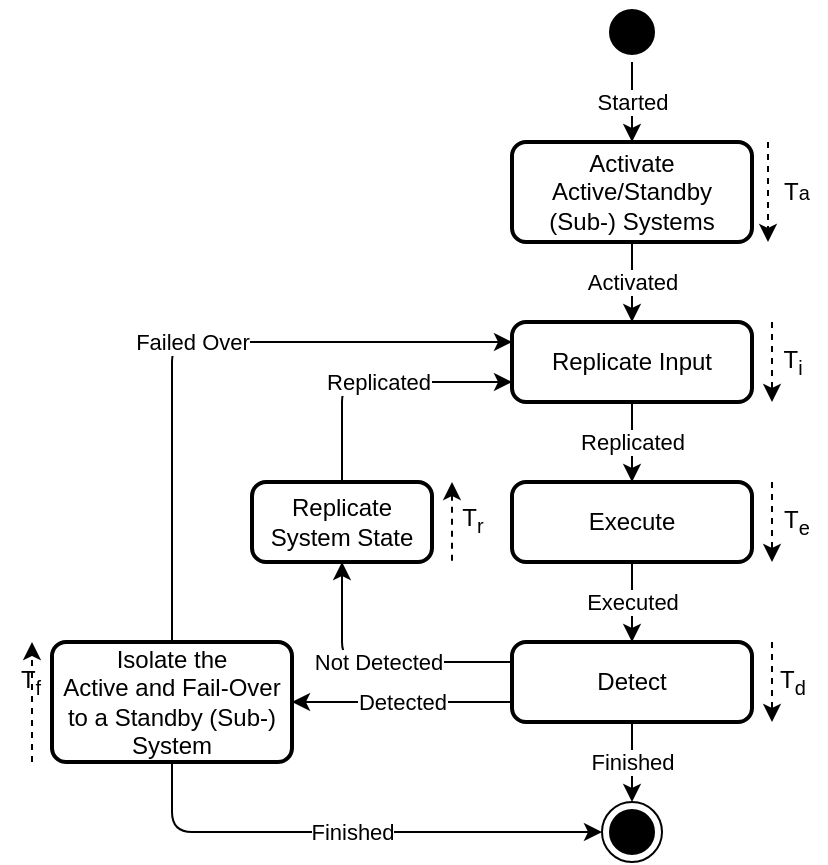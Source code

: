 <mxfile version="13.1.2" type="device"><diagram id="oHghMK6jnbWY_FbFMcWU" name="Page-1"><mxGraphModel dx="786" dy="442" grid="1" gridSize="10" guides="1" tooltips="1" connect="1" arrows="1" fold="1" page="1" pageScale="1" pageWidth="850" pageHeight="1100" math="0" shadow="0"><root><mxCell id="0"/><mxCell id="1" parent="0"/><mxCell id="w__lksgqEmfKCiJjB-nQ-2" value="Detect" style="rounded=1;whiteSpace=wrap;html=1;absoluteArcSize=1;arcSize=14;strokeWidth=2;" parent="1" vertex="1"><mxGeometry x="280" y="360" width="120" height="40" as="geometry"/></mxCell><mxCell id="w__lksgqEmfKCiJjB-nQ-4" value="Isolate the Active&amp;nbsp;and&amp;nbsp;Fail-Over to a Standby (Sub-) System" style="rounded=1;whiteSpace=wrap;html=1;absoluteArcSize=1;arcSize=14;strokeWidth=2;" parent="1" vertex="1"><mxGeometry x="50" y="360" width="120" height="60" as="geometry"/></mxCell><mxCell id="w__lksgqEmfKCiJjB-nQ-6" value="Detected" style="endArrow=classic;html=1;exitX=0;exitY=0.75;exitDx=0;exitDy=0;entryX=1;entryY=0.5;entryDx=0;entryDy=0;" parent="1" source="w__lksgqEmfKCiJjB-nQ-2" target="w__lksgqEmfKCiJjB-nQ-4" edge="1"><mxGeometry width="50" height="50" relative="1" as="geometry"><mxPoint x="320" y="460" as="sourcePoint"/><mxPoint x="340" y="430" as="targetPoint"/></mxGeometry></mxCell><mxCell id="w__lksgqEmfKCiJjB-nQ-12" value="Not Detected" style="endArrow=classic;html=1;exitX=0;exitY=0.25;exitDx=0;exitDy=0;entryX=0.5;entryY=1;entryDx=0;entryDy=0;" parent="1" source="w__lksgqEmfKCiJjB-nQ-2" target="w__lksgqEmfKCiJjB-nQ-30" edge="1"><mxGeometry width="50" height="50" relative="1" as="geometry"><mxPoint x="280" y="520" as="sourcePoint"/><mxPoint x="410" y="260" as="targetPoint"/><Array as="points"><mxPoint x="195" y="370"/></Array></mxGeometry></mxCell><mxCell id="w__lksgqEmfKCiJjB-nQ-13" value="" style="endArrow=classic;html=1;dashed=1;" parent="1" edge="1"><mxGeometry width="50" height="50" relative="1" as="geometry"><mxPoint x="410" y="360" as="sourcePoint"/><mxPoint x="410" y="400" as="targetPoint"/></mxGeometry></mxCell><mxCell id="w__lksgqEmfKCiJjB-nQ-19" value="T&lt;sub&gt;d&lt;/sub&gt;" style="text;html=1;align=center;verticalAlign=middle;resizable=0;points=[];autosize=1;" parent="1" vertex="1"><mxGeometry x="405" y="370" width="30" height="20" as="geometry"/></mxCell><mxCell id="w__lksgqEmfKCiJjB-nQ-20" value="Activate Active/Standby&lt;br&gt;(Sub-) Systems" style="rounded=1;whiteSpace=wrap;html=1;absoluteArcSize=1;arcSize=14;strokeWidth=2;" parent="1" vertex="1"><mxGeometry x="280" y="110" width="120" height="50" as="geometry"/></mxCell><mxCell id="w__lksgqEmfKCiJjB-nQ-21" value="Executed" style="endArrow=classic;html=1;exitX=0.5;exitY=1;exitDx=0;exitDy=0;" parent="1" source="w__lksgqEmfKCiJjB-nQ-26" target="w__lksgqEmfKCiJjB-nQ-2" edge="1"><mxGeometry width="50" height="50" relative="1" as="geometry"><mxPoint x="510" y="340" as="sourcePoint"/><mxPoint x="440" y="330" as="targetPoint"/></mxGeometry></mxCell><mxCell id="w__lksgqEmfKCiJjB-nQ-22" value="" style="endArrow=classic;html=1;dashed=1;" parent="1" edge="1"><mxGeometry width="50" height="50" relative="1" as="geometry"><mxPoint x="408" y="110" as="sourcePoint"/><mxPoint x="408" y="160" as="targetPoint"/></mxGeometry></mxCell><mxCell id="w__lksgqEmfKCiJjB-nQ-23" value="T&lt;font size=&quot;1&quot;&gt;a&lt;/font&gt;" style="text;html=1;align=center;verticalAlign=middle;resizable=0;points=[];autosize=1;" parent="1" vertex="1"><mxGeometry x="407" y="125" width="30" height="20" as="geometry"/></mxCell><mxCell id="w__lksgqEmfKCiJjB-nQ-24" value="" style="endArrow=classic;html=1;dashed=1;" parent="1" edge="1"><mxGeometry width="50" height="50" relative="1" as="geometry"><mxPoint x="40" y="420" as="sourcePoint"/><mxPoint x="40" y="360" as="targetPoint"/></mxGeometry></mxCell><mxCell id="w__lksgqEmfKCiJjB-nQ-25" value="T&lt;sub&gt;f&lt;/sub&gt;" style="text;html=1;align=center;verticalAlign=middle;resizable=0;points=[];autosize=1;" parent="1" vertex="1"><mxGeometry x="24" y="370" width="30" height="20" as="geometry"/></mxCell><mxCell id="w__lksgqEmfKCiJjB-nQ-26" value="Execute" style="rounded=1;whiteSpace=wrap;html=1;absoluteArcSize=1;arcSize=14;strokeWidth=2;" parent="1" vertex="1"><mxGeometry x="280" y="280" width="120" height="40" as="geometry"/></mxCell><mxCell id="w__lksgqEmfKCiJjB-nQ-27" value="" style="endArrow=classic;html=1;dashed=1;" parent="1" edge="1"><mxGeometry width="50" height="50" relative="1" as="geometry"><mxPoint x="410" y="280" as="sourcePoint"/><mxPoint x="410" y="320" as="targetPoint"/></mxGeometry></mxCell><mxCell id="w__lksgqEmfKCiJjB-nQ-28" value="T&lt;sub&gt;e&lt;/sub&gt;" style="text;html=1;align=center;verticalAlign=middle;resizable=0;points=[];autosize=1;" parent="1" vertex="1"><mxGeometry x="407" y="290" width="30" height="20" as="geometry"/></mxCell><mxCell id="w__lksgqEmfKCiJjB-nQ-29" value="Activated" style="endArrow=classic;html=1;entryX=0.5;entryY=0;entryDx=0;entryDy=0;exitX=0.5;exitY=1;exitDx=0;exitDy=0;" parent="1" source="w__lksgqEmfKCiJjB-nQ-20" target="w__lksgqEmfKCiJjB-nQ-34" edge="1"><mxGeometry width="50" height="50" relative="1" as="geometry"><mxPoint x="490" y="158" as="sourcePoint"/><mxPoint x="470" y="180" as="targetPoint"/></mxGeometry></mxCell><mxCell id="w__lksgqEmfKCiJjB-nQ-30" value="Replicate System State" style="rounded=1;whiteSpace=wrap;html=1;absoluteArcSize=1;arcSize=14;strokeWidth=2;" parent="1" vertex="1"><mxGeometry x="150" y="280" width="90" height="40" as="geometry"/></mxCell><mxCell id="w__lksgqEmfKCiJjB-nQ-31" value="Replicated" style="endArrow=classic;html=1;exitX=0.5;exitY=0;exitDx=0;exitDy=0;entryX=0;entryY=0.75;entryDx=0;entryDy=0;" parent="1" source="w__lksgqEmfKCiJjB-nQ-30" target="w__lksgqEmfKCiJjB-nQ-34" edge="1"><mxGeometry width="50" height="50" relative="1" as="geometry"><mxPoint x="370" y="330" as="sourcePoint"/><mxPoint x="270" y="230" as="targetPoint"/><Array as="points"><mxPoint x="195" y="230"/></Array></mxGeometry></mxCell><mxCell id="w__lksgqEmfKCiJjB-nQ-32" value="" style="endArrow=none;html=1;dashed=1;endFill=0;startArrow=classic;startFill=1;" parent="1" edge="1"><mxGeometry width="50" height="50" relative="1" as="geometry"><mxPoint x="250" y="280" as="sourcePoint"/><mxPoint x="250" y="320" as="targetPoint"/></mxGeometry></mxCell><mxCell id="w__lksgqEmfKCiJjB-nQ-33" value="T&lt;sub&gt;r&lt;/sub&gt;" style="text;html=1;align=center;verticalAlign=middle;resizable=0;points=[];autosize=1;" parent="1" vertex="1"><mxGeometry x="245" y="289" width="30" height="20" as="geometry"/></mxCell><mxCell id="w__lksgqEmfKCiJjB-nQ-34" value="Replicate Input" style="rounded=1;whiteSpace=wrap;html=1;absoluteArcSize=1;arcSize=14;strokeWidth=2;" parent="1" vertex="1"><mxGeometry x="280" y="200" width="120" height="40" as="geometry"/></mxCell><mxCell id="w__lksgqEmfKCiJjB-nQ-35" value="" style="endArrow=classic;html=1;dashed=1;" parent="1" edge="1"><mxGeometry width="50" height="50" relative="1" as="geometry"><mxPoint x="410" y="200" as="sourcePoint"/><mxPoint x="410" y="240" as="targetPoint"/></mxGeometry></mxCell><mxCell id="w__lksgqEmfKCiJjB-nQ-36" value="T&lt;sub&gt;i&lt;/sub&gt;" style="text;html=1;align=center;verticalAlign=middle;resizable=0;points=[];autosize=1;" parent="1" vertex="1"><mxGeometry x="405" y="210" width="30" height="20" as="geometry"/></mxCell><mxCell id="w__lksgqEmfKCiJjB-nQ-37" value="Replicated" style="endArrow=classic;html=1;entryX=0.5;entryY=0;entryDx=0;entryDy=0;exitX=0.5;exitY=1;exitDx=0;exitDy=0;" parent="1" source="w__lksgqEmfKCiJjB-nQ-34" target="w__lksgqEmfKCiJjB-nQ-26" edge="1"><mxGeometry width="50" height="50" relative="1" as="geometry"><mxPoint x="470" y="238" as="sourcePoint"/><mxPoint x="420" y="260" as="targetPoint"/></mxGeometry></mxCell><mxCell id="w__lksgqEmfKCiJjB-nQ-44" value="" style="ellipse;html=1;shape=startState;fillColor=#000000;strokeColor=#000000;" parent="1" vertex="1"><mxGeometry x="325" y="40" width="30" height="30" as="geometry"/></mxCell><mxCell id="w__lksgqEmfKCiJjB-nQ-45" value="Started" style="endArrow=classic;html=1;entryX=0.5;entryY=0;entryDx=0;entryDy=0;" parent="1" source="w__lksgqEmfKCiJjB-nQ-44" target="w__lksgqEmfKCiJjB-nQ-20" edge="1"><mxGeometry width="50" height="50" relative="1" as="geometry"><mxPoint x="905" y="500" as="sourcePoint"/><mxPoint x="505" y="170" as="targetPoint"/></mxGeometry></mxCell><mxCell id="w__lksgqEmfKCiJjB-nQ-50" value="" style="ellipse;html=1;shape=endState;fillColor=#000000;strokeColor=#000000;" parent="1" vertex="1"><mxGeometry x="325" y="440" width="30" height="30" as="geometry"/></mxCell><mxCell id="w__lksgqEmfKCiJjB-nQ-51" value="Finished" style="endArrow=classic;html=1;exitX=0.5;exitY=1;exitDx=0;exitDy=0;" parent="1" source="w__lksgqEmfKCiJjB-nQ-2" target="w__lksgqEmfKCiJjB-nQ-50" edge="1"><mxGeometry width="50" height="50" relative="1" as="geometry"><mxPoint x="300" y="410" as="sourcePoint"/><mxPoint x="680" y="600" as="targetPoint"/></mxGeometry></mxCell><mxCell id="w__lksgqEmfKCiJjB-nQ-53" value="Failed Over" style="endArrow=classic;html=1;entryX=0;entryY=0.25;entryDx=0;entryDy=0;exitX=0.5;exitY=0;exitDx=0;exitDy=0;" parent="1" source="w__lksgqEmfKCiJjB-nQ-4" target="w__lksgqEmfKCiJjB-nQ-34" edge="1"><mxGeometry width="50" height="50" relative="1" as="geometry"><mxPoint x="80" y="250" as="sourcePoint"/><mxPoint x="190" y="180" as="targetPoint"/><Array as="points"><mxPoint x="110" y="210"/></Array></mxGeometry></mxCell><mxCell id="w__lksgqEmfKCiJjB-nQ-58" value="Finished" style="endArrow=classic;html=1;exitX=0.5;exitY=1;exitDx=0;exitDy=0;entryX=0;entryY=0.5;entryDx=0;entryDy=0;" parent="1" source="w__lksgqEmfKCiJjB-nQ-4" target="w__lksgqEmfKCiJjB-nQ-50" edge="1"><mxGeometry width="50" height="50" relative="1" as="geometry"><mxPoint x="240" y="340" as="sourcePoint"/><mxPoint x="290" y="290" as="targetPoint"/><Array as="points"><mxPoint x="110" y="455"/></Array></mxGeometry></mxCell></root></mxGraphModel></diagram></mxfile>